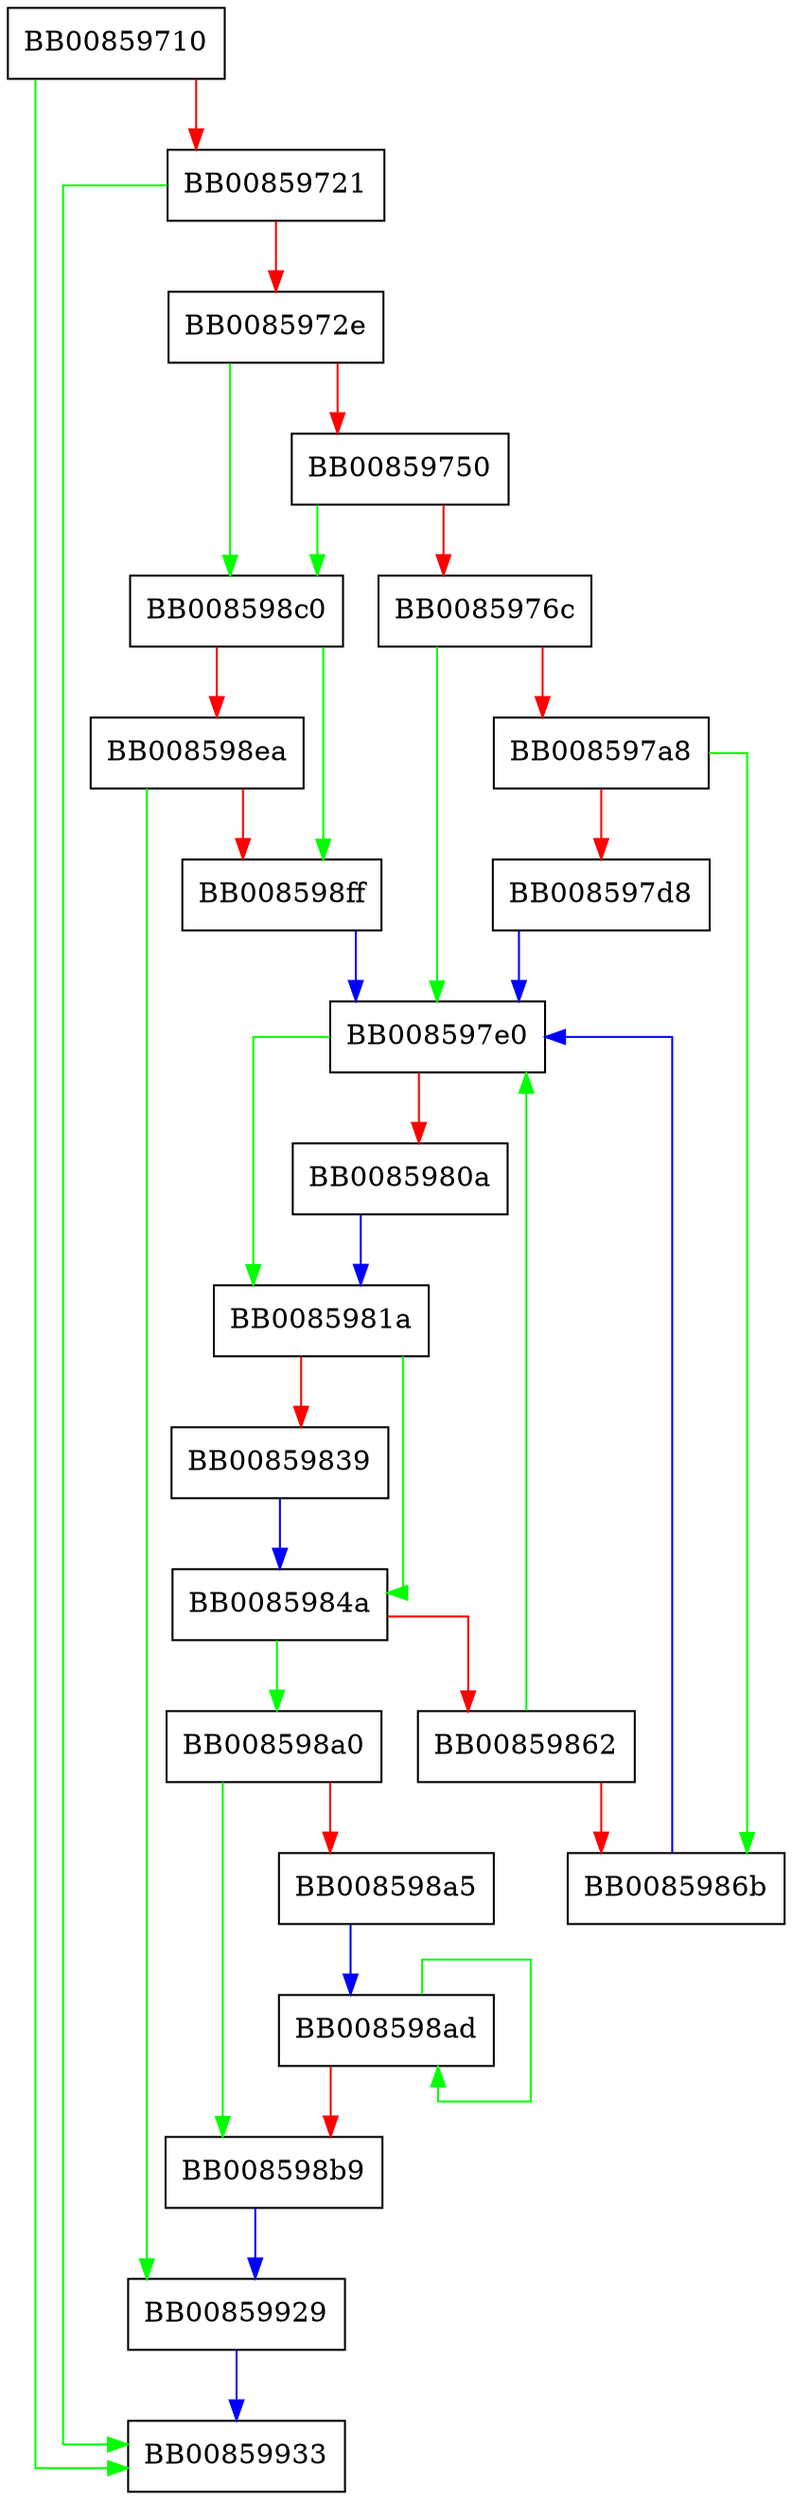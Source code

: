 digraph padlock_ecb_encrypt {
  node [shape="box"];
  graph [splines=ortho];
  BB00859710 -> BB00859933 [color="green"];
  BB00859710 -> BB00859721 [color="red"];
  BB00859721 -> BB00859933 [color="green"];
  BB00859721 -> BB0085972e [color="red"];
  BB0085972e -> BB008598c0 [color="green"];
  BB0085972e -> BB00859750 [color="red"];
  BB00859750 -> BB008598c0 [color="green"];
  BB00859750 -> BB0085976c [color="red"];
  BB0085976c -> BB008597e0 [color="green"];
  BB0085976c -> BB008597a8 [color="red"];
  BB008597a8 -> BB0085986b [color="green"];
  BB008597a8 -> BB008597d8 [color="red"];
  BB008597d8 -> BB008597e0 [color="blue"];
  BB008597e0 -> BB0085981a [color="green"];
  BB008597e0 -> BB0085980a [color="red"];
  BB0085980a -> BB0085981a [color="blue"];
  BB0085981a -> BB0085984a [color="green"];
  BB0085981a -> BB00859839 [color="red"];
  BB00859839 -> BB0085984a [color="blue"];
  BB0085984a -> BB008598a0 [color="green"];
  BB0085984a -> BB00859862 [color="red"];
  BB00859862 -> BB008597e0 [color="green"];
  BB00859862 -> BB0085986b [color="red"];
  BB0085986b -> BB008597e0 [color="blue"];
  BB008598a0 -> BB008598b9 [color="green"];
  BB008598a0 -> BB008598a5 [color="red"];
  BB008598a5 -> BB008598ad [color="blue"];
  BB008598ad -> BB008598ad [color="green"];
  BB008598ad -> BB008598b9 [color="red"];
  BB008598b9 -> BB00859929 [color="blue"];
  BB008598c0 -> BB008598ff [color="green"];
  BB008598c0 -> BB008598ea [color="red"];
  BB008598ea -> BB00859929 [color="green"];
  BB008598ea -> BB008598ff [color="red"];
  BB008598ff -> BB008597e0 [color="blue"];
  BB00859929 -> BB00859933 [color="blue"];
}